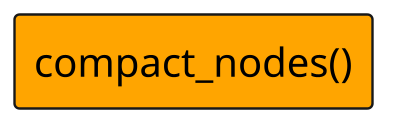 @startuml
scale 2/1

skinparam Component {
    Style rectangle
    FontSize 20
    BorderThickness 1.2
    BackgroundColor Orange
}

[compact_nodes()]
@enduml
